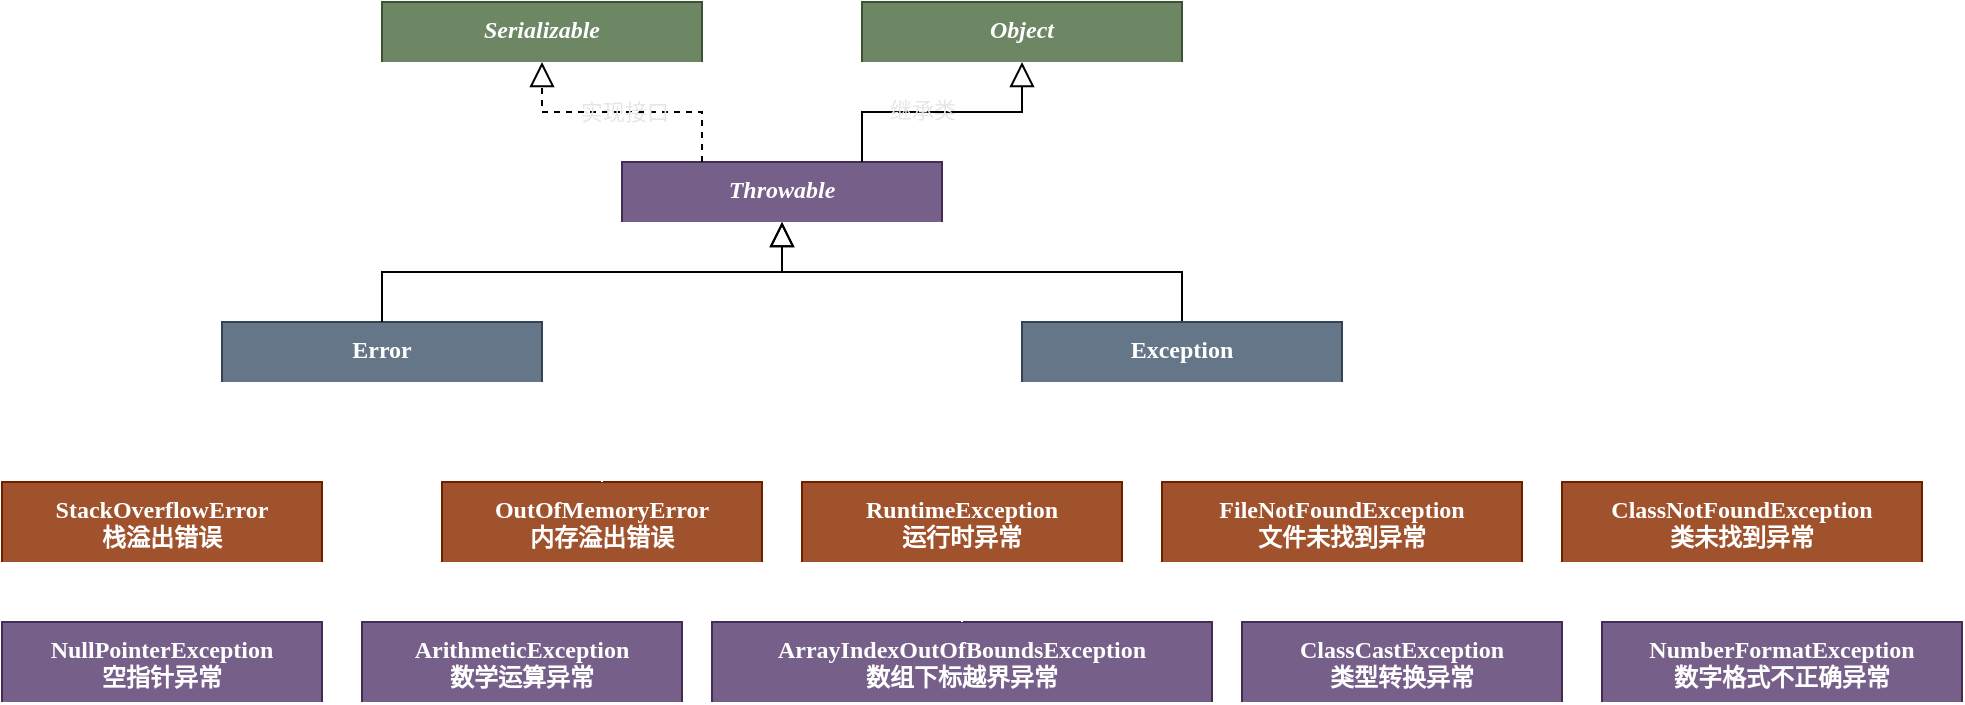 <mxfile>
    <diagram id="SjnCO4Wiz7l6OKVx3Laa" name="第 1 页">
        <mxGraphModel dx="1596" dy="583" grid="1" gridSize="10" guides="1" tooltips="1" connect="1" arrows="1" fold="1" page="1" pageScale="1" pageWidth="827" pageHeight="1169" math="0" shadow="0">
            <root>
                <mxCell id="0"/>
                <mxCell id="1" parent="0"/>
                <mxCell id="33" value="Throwable" style="swimlane;fontStyle=3;align=center;verticalAlign=top;childLayout=stackLayout;horizontal=1;startSize=30;horizontalStack=0;resizeParent=1;resizeLast=0;collapsible=1;marginBottom=0;rounded=0;shadow=0;strokeWidth=1;fontFamily=Verdana;labelBackgroundColor=none;labelBorderColor=none;fillColor=#76608a;fontColor=#ffffff;strokeColor=#432D57;swimlaneLine=0;connectable=1;allowArrows=1;expand=1;" parent="1" vertex="1">
                    <mxGeometry x="280" y="240" width="160" height="30" as="geometry">
                        <mxRectangle x="230" y="140" width="160" height="26" as="alternateBounds"/>
                    </mxGeometry>
                </mxCell>
                <mxCell id="74" style="edgeStyle=elbowEdgeStyle;html=1;exitX=0.25;exitY=1;exitDx=0;exitDy=0;entryX=0.5;entryY=0;entryDx=0;entryDy=0;endArrow=none;endFill=0;strokeColor=#FFFFFF;strokeWidth=1;elbow=vertical;rounded=0;startArrow=block;startFill=0;endSize=10;fontFamily=Verdana;fontStyle=1;labelBackgroundColor=none;labelBorderColor=none;" parent="1" source="39" target="72" edge="1">
                    <mxGeometry relative="1" as="geometry"/>
                </mxCell>
                <mxCell id="39" value="Error" style="swimlane;fontStyle=1;align=center;verticalAlign=top;childLayout=stackLayout;horizontal=1;startSize=30;horizontalStack=0;resizeParent=1;resizeLast=0;collapsible=1;marginBottom=0;rounded=0;shadow=0;strokeWidth=1;fontFamily=Verdana;labelBackgroundColor=none;labelBorderColor=none;fillColor=#647687;fontColor=#ffffff;strokeColor=#314354;swimlaneLine=0;connectable=1;allowArrows=1;expand=1;" parent="1" vertex="1">
                    <mxGeometry x="80" y="320" width="160" height="30" as="geometry">
                        <mxRectangle x="60" y="590" width="160" height="26" as="alternateBounds"/>
                    </mxGeometry>
                </mxCell>
                <mxCell id="45" value="" style="endArrow=block;endSize=10;endFill=0;shadow=0;strokeWidth=1;rounded=0;edgeStyle=elbowEdgeStyle;elbow=vertical;fontFamily=Verdana;fontStyle=1;labelBackgroundColor=none;labelBorderColor=none;" parent="1" source="39" target="33" edge="1">
                    <mxGeometry width="160" relative="1" as="geometry">
                        <mxPoint x="290" y="233" as="sourcePoint"/>
                        <mxPoint x="290" y="233" as="targetPoint"/>
                    </mxGeometry>
                </mxCell>
                <mxCell id="49" value="" style="endArrow=block;endSize=10;endFill=0;shadow=0;strokeWidth=1;rounded=0;edgeStyle=elbowEdgeStyle;elbow=vertical;fontFamily=Verdana;fontStyle=1;labelBackgroundColor=none;labelBorderColor=none;" parent="1" source="70" target="33" edge="1">
                    <mxGeometry width="160" relative="1" as="geometry">
                        <mxPoint x="500" y="390" as="sourcePoint"/>
                        <mxPoint x="400" y="301" as="targetPoint"/>
                    </mxGeometry>
                </mxCell>
                <mxCell id="64" value="Object" style="swimlane;fontStyle=3;align=center;verticalAlign=top;childLayout=stackLayout;horizontal=1;startSize=30;horizontalStack=0;resizeParent=1;resizeLast=0;collapsible=1;marginBottom=0;rounded=0;shadow=0;strokeWidth=1;fontFamily=Verdana;labelBackgroundColor=none;labelBorderColor=none;fillColor=#6d8764;fontColor=#ffffff;strokeColor=#3A5431;swimlaneLine=0;connectable=1;allowArrows=1;expand=1;pointerEvents=1;deletable=1;cloneable=1;rotatable=1;resizable=1;" parent="1" vertex="1">
                    <mxGeometry x="400" y="160" width="160" height="30" as="geometry">
                        <mxRectangle x="230" y="140" width="160" height="26" as="alternateBounds"/>
                    </mxGeometry>
                </mxCell>
                <mxCell id="66" value="" style="endArrow=block;endSize=10;endFill=0;shadow=0;strokeWidth=1;rounded=0;edgeStyle=elbowEdgeStyle;elbow=vertical;exitX=0.75;exitY=0;exitDx=0;exitDy=0;entryX=0.5;entryY=1;entryDx=0;entryDy=0;fontFamily=Verdana;fontStyle=1;labelBackgroundColor=none;labelBorderColor=none;" parent="1" source="33" target="64" edge="1">
                    <mxGeometry width="160" relative="1" as="geometry">
                        <mxPoint x="500" y="320" as="sourcePoint"/>
                        <mxPoint x="390" y="200" as="targetPoint"/>
                    </mxGeometry>
                </mxCell>
                <mxCell id="102" value="继承类" style="edgeLabel;html=1;align=center;verticalAlign=middle;resizable=0;points=[];fontColor=#E6E6E6;labelBackgroundColor=none;" parent="66" vertex="1" connectable="0">
                    <mxGeometry x="-0.31" y="1" relative="1" as="geometry">
                        <mxPoint x="10" as="offset"/>
                    </mxGeometry>
                </mxCell>
                <mxCell id="67" value="Serializable" style="swimlane;fontStyle=3;align=center;verticalAlign=top;childLayout=stackLayout;horizontal=1;startSize=30;horizontalStack=0;resizeParent=1;resizeLast=0;collapsible=1;marginBottom=0;rounded=0;shadow=0;strokeWidth=1;fontFamily=Verdana;labelBackgroundColor=none;labelBorderColor=none;fillColor=#6d8764;fontColor=#ffffff;strokeColor=#3A5431;swimlaneLine=0;connectable=1;allowArrows=1;expand=1;movable=1;" parent="1" vertex="1">
                    <mxGeometry x="160" y="160" width="160" height="30" as="geometry">
                        <mxRectangle x="200" y="160" width="160" height="26" as="alternateBounds"/>
                    </mxGeometry>
                </mxCell>
                <mxCell id="68" value="" style="endArrow=block;endSize=10;endFill=0;shadow=0;strokeWidth=1;rounded=0;edgeStyle=elbowEdgeStyle;elbow=vertical;entryX=0.5;entryY=1;entryDx=0;entryDy=0;dashed=1;exitX=0.25;exitY=0;exitDx=0;exitDy=0;fontFamily=Verdana;fontStyle=1;labelBackgroundColor=none;labelBorderColor=none;" parent="1" source="33" target="67" edge="1">
                    <mxGeometry width="160" relative="1" as="geometry">
                        <mxPoint x="390" y="240" as="sourcePoint"/>
                        <mxPoint x="480" y="210" as="targetPoint"/>
                    </mxGeometry>
                </mxCell>
                <mxCell id="101" value="实现接口" style="edgeLabel;html=1;align=center;verticalAlign=middle;resizable=0;points=[];labelBackgroundColor=none;fontColor=#E6E6E6;" parent="68" vertex="1" connectable="0">
                    <mxGeometry x="-0.267" relative="1" as="geometry">
                        <mxPoint x="-17" as="offset"/>
                    </mxGeometry>
                </mxCell>
                <mxCell id="78" style="edgeStyle=elbowEdgeStyle;rounded=0;elbow=vertical;html=1;entryX=0.5;entryY=0;entryDx=0;entryDy=0;startArrow=block;startFill=0;endArrow=none;endFill=0;endSize=10;strokeColor=#FFFFFF;strokeWidth=1;exitX=0.25;exitY=1;exitDx=0;exitDy=0;fontFamily=Verdana;fontStyle=1;labelBackgroundColor=none;labelBorderColor=none;" parent="1" source="70" target="76" edge="1">
                    <mxGeometry relative="1" as="geometry"/>
                </mxCell>
                <mxCell id="82" style="edgeStyle=elbowEdgeStyle;rounded=0;elbow=vertical;html=1;entryX=0.5;entryY=0;entryDx=0;entryDy=0;startArrow=block;startFill=0;endArrow=none;endFill=0;endSize=10;strokeColor=#FFFFFF;strokeWidth=1;fontFamily=Verdana;fontStyle=1;labelBackgroundColor=none;labelBorderColor=none;" parent="1" source="70" target="80" edge="1">
                    <mxGeometry relative="1" as="geometry"/>
                </mxCell>
                <mxCell id="83" style="edgeStyle=elbowEdgeStyle;rounded=0;elbow=vertical;html=1;exitX=0.75;exitY=1;exitDx=0;exitDy=0;startArrow=block;startFill=0;endArrow=none;endFill=0;endSize=10;strokeColor=#FFFFFF;strokeWidth=1;fontFamily=Verdana;fontStyle=1;labelBackgroundColor=none;labelBorderColor=none;entryX=0.5;entryY=0;entryDx=0;entryDy=0;" parent="1" source="70" target="81" edge="1">
                    <mxGeometry relative="1" as="geometry">
                        <Array as="points">
                            <mxPoint x="760" y="370"/>
                        </Array>
                    </mxGeometry>
                </mxCell>
                <mxCell id="70" value="Exception" style="swimlane;fontStyle=1;align=center;verticalAlign=top;childLayout=stackLayout;horizontal=1;startSize=30;horizontalStack=0;resizeParent=1;resizeLast=0;collapsible=1;marginBottom=0;rounded=0;shadow=0;strokeWidth=1;fontFamily=Verdana;labelBackgroundColor=none;labelBorderColor=none;fillColor=#647687;fontColor=#ffffff;strokeColor=#314354;swimlaneLine=0;connectable=1;allowArrows=1;expand=1;" parent="1" vertex="1">
                    <mxGeometry x="480" y="320" width="160" height="30" as="geometry">
                        <mxRectangle x="60" y="590" width="160" height="26" as="alternateBounds"/>
                    </mxGeometry>
                </mxCell>
                <mxCell id="72" value="StackOverflowError&#10;栈溢出错误" style="swimlane;fontStyle=1;align=center;verticalAlign=top;childLayout=stackLayout;horizontal=1;startSize=40;horizontalStack=0;resizeParent=1;resizeLast=0;collapsible=1;marginBottom=0;rounded=0;shadow=0;strokeWidth=1;fontFamily=Verdana;labelBackgroundColor=none;labelBorderColor=none;fillColor=#a0522d;fontColor=#ffffff;strokeColor=#6D1F00;swimlaneLine=0;connectable=1;allowArrows=1;expand=1;" parent="1" vertex="1">
                    <mxGeometry x="-30" y="400" width="160" height="40" as="geometry">
                        <mxRectangle x="60" y="590" width="160" height="26" as="alternateBounds"/>
                    </mxGeometry>
                </mxCell>
                <mxCell id="73" value="OutOfMemoryError&#10;内存溢出错误" style="swimlane;fontStyle=1;align=center;verticalAlign=top;childLayout=stackLayout;horizontal=1;startSize=40;horizontalStack=0;resizeParent=1;resizeLast=0;collapsible=1;marginBottom=0;rounded=0;shadow=0;strokeWidth=1;fontFamily=Verdana;labelBackgroundColor=none;labelBorderColor=none;fillColor=#a0522d;fontColor=#ffffff;strokeColor=#6D1F00;swimlaneLine=0;connectable=1;allowArrows=1;expand=1;" parent="1" vertex="1">
                    <mxGeometry x="190" y="400" width="160" height="40" as="geometry">
                        <mxRectangle x="60" y="590" width="160" height="26" as="alternateBounds"/>
                    </mxGeometry>
                </mxCell>
                <mxCell id="75" style="edgeStyle=elbowEdgeStyle;html=1;exitX=0.75;exitY=1;exitDx=0;exitDy=0;entryX=0.5;entryY=0;entryDx=0;entryDy=0;endArrow=none;endFill=0;strokeColor=#FFFFFF;strokeWidth=1;elbow=vertical;rounded=0;startArrow=block;startFill=0;endSize=10;fontFamily=Verdana;fontStyle=1;labelBackgroundColor=none;labelBorderColor=none;" parent="1" source="39" target="73" edge="1">
                    <mxGeometry relative="1" as="geometry">
                        <mxPoint x="170" y="360" as="sourcePoint"/>
                        <mxPoint x="110" y="390" as="targetPoint"/>
                    </mxGeometry>
                </mxCell>
                <mxCell id="95" style="edgeStyle=elbowEdgeStyle;rounded=0;elbow=vertical;html=1;exitX=0.114;exitY=0.976;exitDx=0;exitDy=0;entryX=0.5;entryY=0;entryDx=0;entryDy=0;shadow=0;labelBackgroundColor=none;labelBorderColor=none;fontFamily=Verdana;startArrow=block;startFill=0;endArrow=none;endFill=0;endSize=10;strokeColor=#FFFFFF;strokeWidth=1;exitPerimeter=0;" parent="1" source="76" target="84" edge="1">
                    <mxGeometry relative="1" as="geometry"/>
                </mxCell>
                <mxCell id="96" style="edgeStyle=elbowEdgeStyle;rounded=0;elbow=vertical;html=1;exitX=0.314;exitY=1;exitDx=0;exitDy=0;entryX=0.5;entryY=0;entryDx=0;entryDy=0;shadow=0;labelBackgroundColor=none;labelBorderColor=none;fontFamily=Verdana;startArrow=block;startFill=0;endArrow=none;endFill=0;endSize=10;strokeColor=#FFFFFF;strokeWidth=1;exitPerimeter=0;" parent="1" source="76" target="85" edge="1">
                    <mxGeometry relative="1" as="geometry">
                        <Array as="points">
                            <mxPoint x="360" y="460"/>
                        </Array>
                    </mxGeometry>
                </mxCell>
                <mxCell id="98" style="edgeStyle=elbowEdgeStyle;rounded=0;elbow=vertical;html=1;exitX=0.679;exitY=1;exitDx=0;exitDy=0;shadow=0;labelBackgroundColor=none;labelBorderColor=none;fontFamily=Verdana;startArrow=block;startFill=0;endArrow=none;endFill=0;endSize=10;strokeColor=#FFFFFF;strokeWidth=1;exitPerimeter=0;" parent="1" source="76" target="92" edge="1">
                    <mxGeometry relative="1" as="geometry">
                        <Array as="points">
                            <mxPoint x="600" y="460"/>
                        </Array>
                    </mxGeometry>
                </mxCell>
                <mxCell id="99" style="edgeStyle=elbowEdgeStyle;rounded=0;elbow=vertical;html=1;exitX=0.861;exitY=1.071;exitDx=0;exitDy=0;shadow=0;labelBackgroundColor=none;labelBorderColor=none;fontFamily=Verdana;startArrow=block;startFill=0;endArrow=none;endFill=0;endSize=10;strokeColor=#FFFFFF;strokeWidth=1;exitPerimeter=0;" parent="1" source="76" target="93" edge="1">
                    <mxGeometry relative="1" as="geometry">
                        <Array as="points"/>
                    </mxGeometry>
                </mxCell>
                <mxCell id="76" value="RuntimeException&#10;运行时异常" style="swimlane;fontStyle=1;align=center;verticalAlign=top;childLayout=stackLayout;horizontal=1;startSize=40;horizontalStack=0;resizeParent=1;resizeLast=0;collapsible=1;marginBottom=0;rounded=0;shadow=0;strokeWidth=1;fontFamily=Verdana;labelBackgroundColor=none;labelBorderColor=none;fillColor=#a0522d;fontColor=#ffffff;strokeColor=#6D1F00;swimlaneLine=0;connectable=1;allowArrows=1;expand=1;" parent="1" vertex="1">
                    <mxGeometry x="370" y="400" width="160" height="40" as="geometry">
                        <mxRectangle x="60" y="590" width="160" height="26" as="alternateBounds"/>
                    </mxGeometry>
                </mxCell>
                <mxCell id="80" value="FileNotFoundException&#10;文件未找到异常" style="swimlane;fontStyle=1;align=center;verticalAlign=top;childLayout=stackLayout;horizontal=1;startSize=40;horizontalStack=0;resizeParent=1;resizeLast=0;collapsible=1;marginBottom=0;rounded=0;shadow=0;strokeWidth=1;fontFamily=Verdana;labelBackgroundColor=none;labelBorderColor=none;fillColor=#a0522d;fontColor=#ffffff;strokeColor=#6D1F00;swimlaneLine=0;connectable=1;allowArrows=1;expand=1;" parent="1" vertex="1">
                    <mxGeometry x="550" y="400" width="180" height="40" as="geometry">
                        <mxRectangle x="60" y="590" width="160" height="26" as="alternateBounds"/>
                    </mxGeometry>
                </mxCell>
                <mxCell id="81" value="ClassNotFoundException&#10;类未找到异常" style="swimlane;fontStyle=1;align=center;verticalAlign=top;childLayout=stackLayout;horizontal=1;startSize=40;horizontalStack=0;resizeParent=1;resizeLast=0;collapsible=1;marginBottom=0;rounded=0;shadow=0;strokeWidth=1;fontFamily=Verdana;labelBackgroundColor=none;labelBorderColor=none;fillColor=#a0522d;fontColor=#ffffff;strokeColor=#6D1F00;swimlaneLine=0;connectable=1;allowArrows=1;expand=1;" parent="1" vertex="1">
                    <mxGeometry x="750" y="400" width="180" height="40" as="geometry">
                        <mxRectangle x="770" y="400" width="160" height="26" as="alternateBounds"/>
                    </mxGeometry>
                </mxCell>
                <mxCell id="84" value="NullPointerException&#10;空指针异常" style="swimlane;fontStyle=1;align=center;verticalAlign=top;childLayout=stackLayout;horizontal=1;startSize=40;horizontalStack=0;resizeParent=1;resizeLast=0;collapsible=1;marginBottom=0;rounded=0;shadow=0;strokeWidth=1;fontFamily=Verdana;labelBackgroundColor=none;labelBorderColor=none;swimlaneLine=0;connectable=1;allowArrows=1;expand=1;fillColor=#76608a;fontColor=#ffffff;strokeColor=#432D57;" parent="1" vertex="1">
                    <mxGeometry x="-30" y="470" width="160" height="40" as="geometry">
                        <mxRectangle x="60" y="590" width="160" height="26" as="alternateBounds"/>
                    </mxGeometry>
                </mxCell>
                <mxCell id="85" value="ArithmeticException&#10;数学运算异常" style="swimlane;fontStyle=1;align=center;verticalAlign=top;childLayout=stackLayout;horizontal=1;startSize=40;horizontalStack=0;resizeParent=1;resizeLast=0;collapsible=1;marginBottom=0;rounded=0;shadow=0;strokeWidth=1;fontFamily=Verdana;labelBackgroundColor=none;labelBorderColor=none;swimlaneLine=0;connectable=1;allowArrows=1;expand=1;fillColor=#76608a;fontColor=#ffffff;strokeColor=#432D57;" parent="1" vertex="1">
                    <mxGeometry x="150" y="470" width="160" height="40" as="geometry">
                        <mxRectangle x="60" y="590" width="160" height="26" as="alternateBounds"/>
                    </mxGeometry>
                </mxCell>
                <mxCell id="86" value="ArrayIndexOutOfBoundsException&#10;数组下标越界异常" style="swimlane;fontStyle=1;align=center;verticalAlign=top;childLayout=stackLayout;horizontal=1;startSize=40;horizontalStack=0;resizeParent=1;resizeLast=0;collapsible=1;marginBottom=0;rounded=0;shadow=0;strokeWidth=1;swimlaneLine=0;connectable=1;allowArrows=1;expand=1;fontFamily=Verdana;fillColor=#76608a;fontColor=#ffffff;strokeColor=#432D57;" parent="1" vertex="1">
                    <mxGeometry x="325" y="470" width="250" height="40" as="geometry">
                        <mxRectangle x="60" y="590" width="160" height="26" as="alternateBounds"/>
                    </mxGeometry>
                </mxCell>
                <mxCell id="92" value="ClassCastException&#10;类型转换异常" style="swimlane;fontStyle=1;align=center;verticalAlign=top;childLayout=stackLayout;horizontal=1;startSize=40;horizontalStack=0;resizeParent=1;resizeLast=0;collapsible=1;marginBottom=0;rounded=0;shadow=0;strokeWidth=1;fontFamily=Verdana;labelBackgroundColor=none;labelBorderColor=none;swimlaneLine=0;connectable=1;allowArrows=1;expand=1;fillColor=#76608a;fontColor=#ffffff;strokeColor=#432D57;" parent="1" vertex="1">
                    <mxGeometry x="590" y="470" width="160" height="40" as="geometry">
                        <mxRectangle x="60" y="590" width="160" height="26" as="alternateBounds"/>
                    </mxGeometry>
                </mxCell>
                <mxCell id="93" value="NumberFormatException&#10;数字格式不正确异常" style="swimlane;fontStyle=1;align=center;verticalAlign=top;childLayout=stackLayout;horizontal=1;startSize=40;horizontalStack=0;resizeParent=1;resizeLast=0;collapsible=1;marginBottom=0;rounded=0;shadow=0;strokeWidth=1;fontFamily=Verdana;labelBackgroundColor=none;labelBorderColor=none;swimlaneLine=0;connectable=1;allowArrows=1;expand=1;fillColor=#76608a;fontColor=#ffffff;strokeColor=#432D57;" parent="1" vertex="1">
                    <mxGeometry x="770" y="470" width="180" height="40" as="geometry">
                        <mxRectangle x="60" y="590" width="160" height="26" as="alternateBounds"/>
                    </mxGeometry>
                </mxCell>
                <mxCell id="100" style="rounded=0;elbow=vertical;html=1;exitX=0.5;exitY=1;exitDx=0;exitDy=0;shadow=0;labelBackgroundColor=none;labelBorderColor=none;fontFamily=Verdana;startArrow=block;startFill=0;endArrow=none;endFill=0;endSize=10;strokeColor=#FFFFFF;strokeWidth=1;entryX=0.5;entryY=0;entryDx=0;entryDy=0;" parent="1" source="76" target="86" edge="1">
                    <mxGeometry relative="1" as="geometry">
                        <mxPoint x="453" y="470" as="targetPoint"/>
                    </mxGeometry>
                </mxCell>
            </root>
        </mxGraphModel>
    </diagram>
</mxfile>